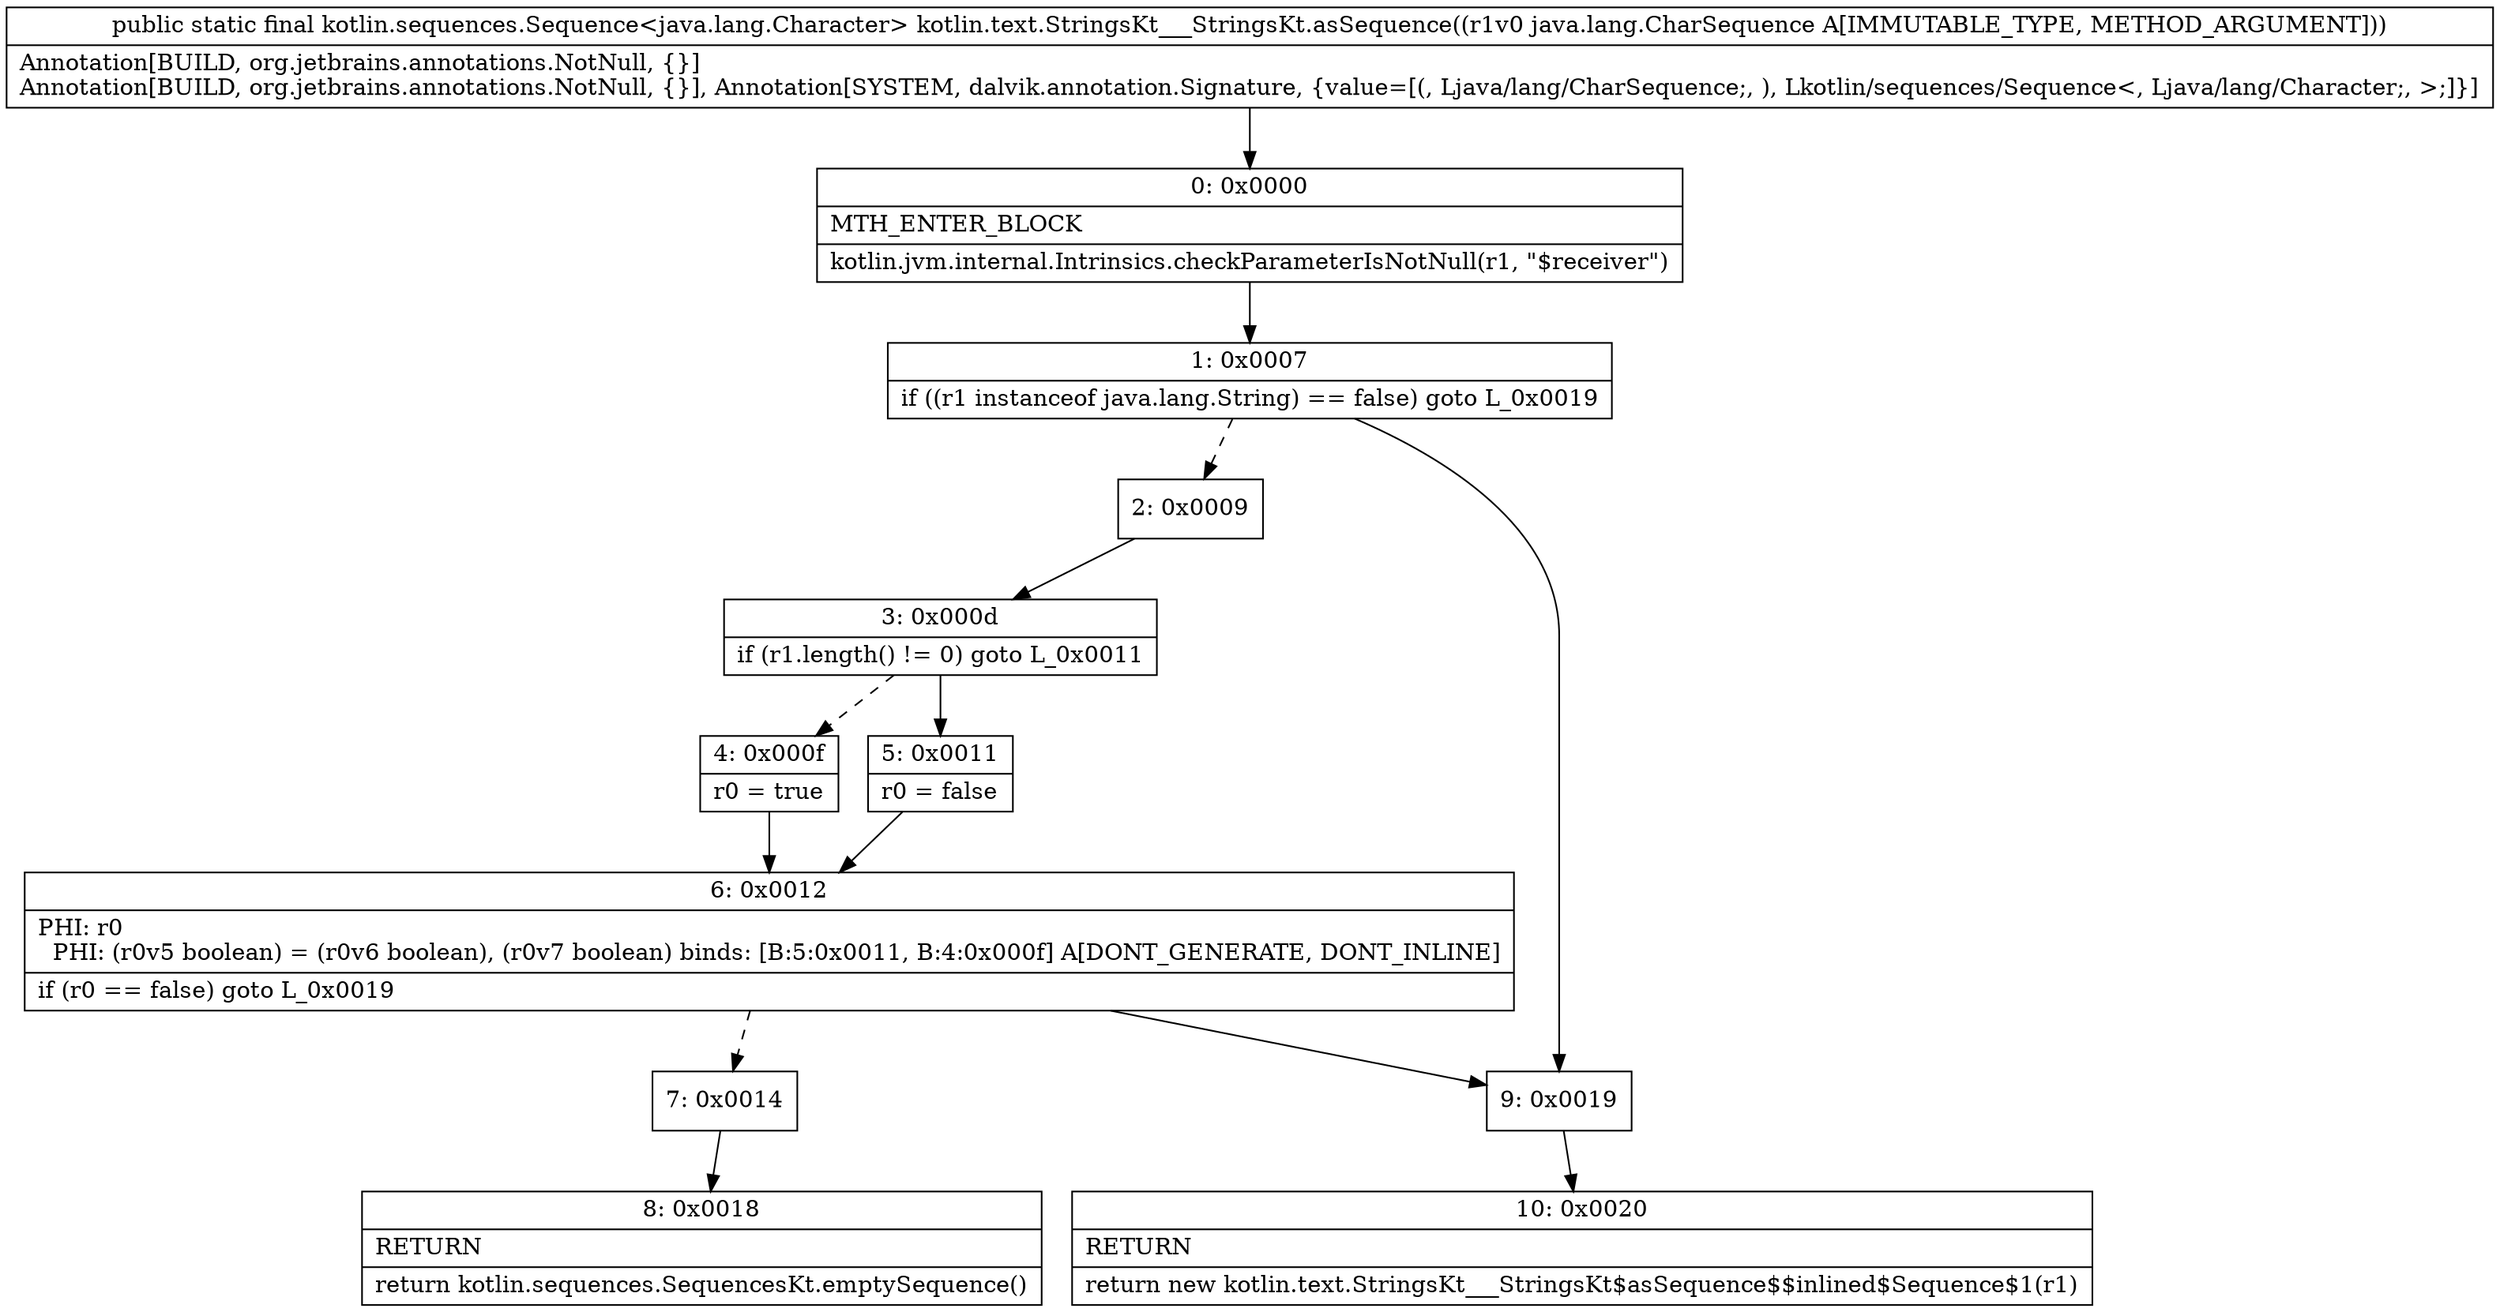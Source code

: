 digraph "CFG forkotlin.text.StringsKt___StringsKt.asSequence(Ljava\/lang\/CharSequence;)Lkotlin\/sequences\/Sequence;" {
Node_0 [shape=record,label="{0\:\ 0x0000|MTH_ENTER_BLOCK\l|kotlin.jvm.internal.Intrinsics.checkParameterIsNotNull(r1, \"$receiver\")\l}"];
Node_1 [shape=record,label="{1\:\ 0x0007|if ((r1 instanceof java.lang.String) == false) goto L_0x0019\l}"];
Node_2 [shape=record,label="{2\:\ 0x0009}"];
Node_3 [shape=record,label="{3\:\ 0x000d|if (r1.length() != 0) goto L_0x0011\l}"];
Node_4 [shape=record,label="{4\:\ 0x000f|r0 = true\l}"];
Node_5 [shape=record,label="{5\:\ 0x0011|r0 = false\l}"];
Node_6 [shape=record,label="{6\:\ 0x0012|PHI: r0 \l  PHI: (r0v5 boolean) = (r0v6 boolean), (r0v7 boolean) binds: [B:5:0x0011, B:4:0x000f] A[DONT_GENERATE, DONT_INLINE]\l|if (r0 == false) goto L_0x0019\l}"];
Node_7 [shape=record,label="{7\:\ 0x0014}"];
Node_8 [shape=record,label="{8\:\ 0x0018|RETURN\l|return kotlin.sequences.SequencesKt.emptySequence()\l}"];
Node_9 [shape=record,label="{9\:\ 0x0019}"];
Node_10 [shape=record,label="{10\:\ 0x0020|RETURN\l|return new kotlin.text.StringsKt___StringsKt$asSequence$$inlined$Sequence$1(r1)\l}"];
MethodNode[shape=record,label="{public static final kotlin.sequences.Sequence\<java.lang.Character\> kotlin.text.StringsKt___StringsKt.asSequence((r1v0 java.lang.CharSequence A[IMMUTABLE_TYPE, METHOD_ARGUMENT]))  | Annotation[BUILD, org.jetbrains.annotations.NotNull, \{\}]\lAnnotation[BUILD, org.jetbrains.annotations.NotNull, \{\}], Annotation[SYSTEM, dalvik.annotation.Signature, \{value=[(, Ljava\/lang\/CharSequence;, ), Lkotlin\/sequences\/Sequence\<, Ljava\/lang\/Character;, \>;]\}]\l}"];
MethodNode -> Node_0;
Node_0 -> Node_1;
Node_1 -> Node_2[style=dashed];
Node_1 -> Node_9;
Node_2 -> Node_3;
Node_3 -> Node_4[style=dashed];
Node_3 -> Node_5;
Node_4 -> Node_6;
Node_5 -> Node_6;
Node_6 -> Node_7[style=dashed];
Node_6 -> Node_9;
Node_7 -> Node_8;
Node_9 -> Node_10;
}

